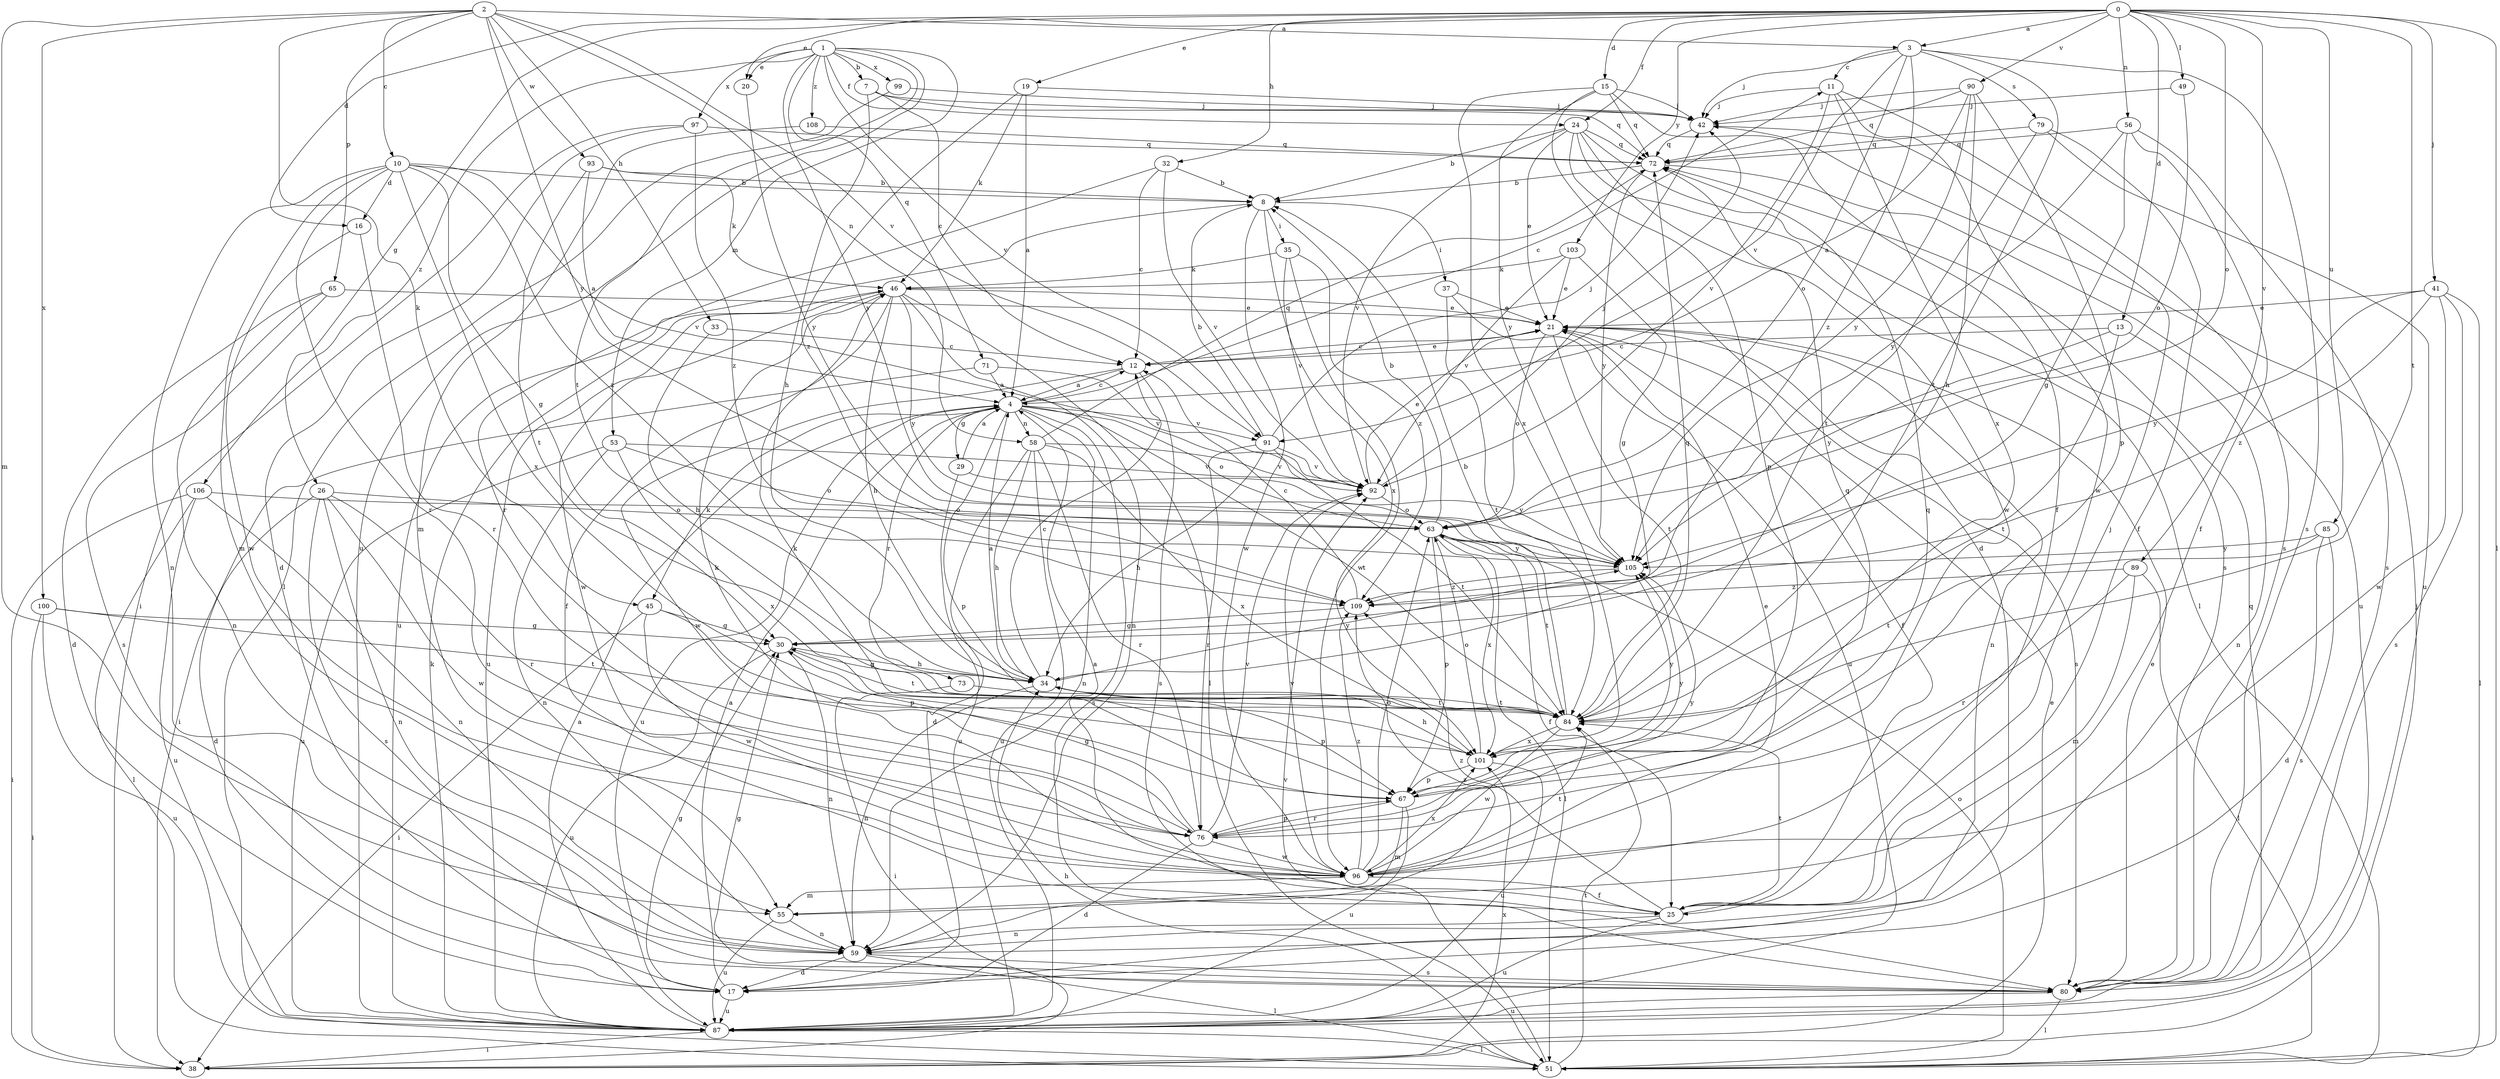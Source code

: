 strict digraph  {
0;
1;
2;
3;
4;
7;
8;
10;
11;
12;
13;
15;
16;
17;
19;
20;
21;
24;
25;
26;
29;
30;
32;
33;
34;
35;
37;
38;
41;
42;
45;
46;
49;
51;
53;
55;
56;
58;
59;
63;
65;
67;
71;
72;
73;
76;
79;
80;
84;
85;
87;
89;
90;
91;
92;
93;
96;
97;
99;
100;
101;
103;
105;
106;
108;
109;
0 -> 3  [label=a];
0 -> 13  [label=d];
0 -> 15  [label=d];
0 -> 16  [label=d];
0 -> 19  [label=e];
0 -> 20  [label=e];
0 -> 24  [label=f];
0 -> 26  [label=g];
0 -> 32  [label=h];
0 -> 41  [label=j];
0 -> 49  [label=l];
0 -> 51  [label=l];
0 -> 56  [label=n];
0 -> 63  [label=o];
0 -> 84  [label=t];
0 -> 85  [label=u];
0 -> 89  [label=v];
0 -> 90  [label=v];
0 -> 103  [label=y];
1 -> 7  [label=b];
1 -> 20  [label=e];
1 -> 24  [label=f];
1 -> 53  [label=m];
1 -> 71  [label=q];
1 -> 84  [label=t];
1 -> 87  [label=u];
1 -> 91  [label=v];
1 -> 97  [label=x];
1 -> 99  [label=x];
1 -> 105  [label=y];
1 -> 106  [label=z];
1 -> 108  [label=z];
2 -> 3  [label=a];
2 -> 10  [label=c];
2 -> 33  [label=h];
2 -> 45  [label=k];
2 -> 55  [label=m];
2 -> 58  [label=n];
2 -> 65  [label=p];
2 -> 91  [label=v];
2 -> 93  [label=w];
2 -> 100  [label=x];
2 -> 105  [label=y];
3 -> 11  [label=c];
3 -> 42  [label=j];
3 -> 63  [label=o];
3 -> 79  [label=s];
3 -> 80  [label=s];
3 -> 84  [label=t];
3 -> 91  [label=v];
3 -> 109  [label=z];
4 -> 11  [label=c];
4 -> 12  [label=c];
4 -> 29  [label=g];
4 -> 45  [label=k];
4 -> 58  [label=n];
4 -> 59  [label=n];
4 -> 63  [label=o];
4 -> 67  [label=p];
4 -> 73  [label=r];
4 -> 80  [label=s];
4 -> 84  [label=t];
4 -> 87  [label=u];
4 -> 91  [label=v];
7 -> 12  [label=c];
7 -> 34  [label=h];
7 -> 42  [label=j];
7 -> 72  [label=q];
8 -> 35  [label=i];
8 -> 37  [label=i];
8 -> 87  [label=u];
8 -> 96  [label=w];
8 -> 101  [label=x];
10 -> 8  [label=b];
10 -> 16  [label=d];
10 -> 30  [label=g];
10 -> 55  [label=m];
10 -> 59  [label=n];
10 -> 76  [label=r];
10 -> 92  [label=v];
10 -> 101  [label=x];
10 -> 109  [label=z];
11 -> 42  [label=j];
11 -> 80  [label=s];
11 -> 92  [label=v];
11 -> 96  [label=w];
11 -> 101  [label=x];
12 -> 4  [label=a];
12 -> 21  [label=e];
12 -> 80  [label=s];
12 -> 96  [label=w];
13 -> 12  [label=c];
13 -> 59  [label=n];
13 -> 84  [label=t];
13 -> 105  [label=y];
15 -> 17  [label=d];
15 -> 25  [label=f];
15 -> 42  [label=j];
15 -> 72  [label=q];
15 -> 101  [label=x];
15 -> 105  [label=y];
16 -> 76  [label=r];
16 -> 96  [label=w];
17 -> 4  [label=a];
17 -> 30  [label=g];
17 -> 87  [label=u];
19 -> 4  [label=a];
19 -> 42  [label=j];
19 -> 46  [label=k];
19 -> 109  [label=z];
20 -> 105  [label=y];
21 -> 12  [label=c];
21 -> 25  [label=f];
21 -> 59  [label=n];
21 -> 63  [label=o];
21 -> 80  [label=s];
21 -> 84  [label=t];
24 -> 8  [label=b];
24 -> 21  [label=e];
24 -> 51  [label=l];
24 -> 67  [label=p];
24 -> 72  [label=q];
24 -> 80  [label=s];
24 -> 92  [label=v];
24 -> 96  [label=w];
25 -> 4  [label=a];
25 -> 42  [label=j];
25 -> 59  [label=n];
25 -> 84  [label=t];
25 -> 87  [label=u];
25 -> 109  [label=z];
26 -> 17  [label=d];
26 -> 59  [label=n];
26 -> 63  [label=o];
26 -> 76  [label=r];
26 -> 80  [label=s];
26 -> 96  [label=w];
29 -> 4  [label=a];
29 -> 87  [label=u];
29 -> 105  [label=y];
30 -> 34  [label=h];
30 -> 59  [label=n];
30 -> 84  [label=t];
30 -> 87  [label=u];
32 -> 8  [label=b];
32 -> 12  [label=c];
32 -> 76  [label=r];
32 -> 92  [label=v];
33 -> 12  [label=c];
33 -> 34  [label=h];
34 -> 4  [label=a];
34 -> 12  [label=c];
34 -> 30  [label=g];
34 -> 59  [label=n];
34 -> 67  [label=p];
34 -> 84  [label=t];
34 -> 105  [label=y];
35 -> 46  [label=k];
35 -> 92  [label=v];
35 -> 96  [label=w];
35 -> 109  [label=z];
37 -> 21  [label=e];
37 -> 84  [label=t];
37 -> 87  [label=u];
38 -> 21  [label=e];
38 -> 42  [label=j];
38 -> 101  [label=x];
41 -> 21  [label=e];
41 -> 51  [label=l];
41 -> 80  [label=s];
41 -> 96  [label=w];
41 -> 105  [label=y];
41 -> 109  [label=z];
42 -> 72  [label=q];
45 -> 30  [label=g];
45 -> 38  [label=i];
45 -> 67  [label=p];
45 -> 96  [label=w];
46 -> 21  [label=e];
46 -> 25  [label=f];
46 -> 34  [label=h];
46 -> 51  [label=l];
46 -> 59  [label=n];
46 -> 87  [label=u];
46 -> 96  [label=w];
46 -> 105  [label=y];
49 -> 42  [label=j];
49 -> 63  [label=o];
51 -> 34  [label=h];
51 -> 63  [label=o];
51 -> 84  [label=t];
51 -> 92  [label=v];
53 -> 59  [label=n];
53 -> 63  [label=o];
53 -> 87  [label=u];
53 -> 92  [label=v];
53 -> 101  [label=x];
55 -> 59  [label=n];
55 -> 87  [label=u];
56 -> 25  [label=f];
56 -> 30  [label=g];
56 -> 72  [label=q];
56 -> 80  [label=s];
56 -> 105  [label=y];
58 -> 17  [label=d];
58 -> 34  [label=h];
58 -> 72  [label=q];
58 -> 76  [label=r];
58 -> 87  [label=u];
58 -> 92  [label=v];
58 -> 101  [label=x];
59 -> 17  [label=d];
59 -> 51  [label=l];
59 -> 80  [label=s];
59 -> 109  [label=z];
63 -> 8  [label=b];
63 -> 25  [label=f];
63 -> 51  [label=l];
63 -> 67  [label=p];
63 -> 84  [label=t];
63 -> 101  [label=x];
63 -> 105  [label=y];
65 -> 17  [label=d];
65 -> 21  [label=e];
65 -> 59  [label=n];
65 -> 80  [label=s];
67 -> 46  [label=k];
67 -> 55  [label=m];
67 -> 72  [label=q];
67 -> 76  [label=r];
67 -> 87  [label=u];
67 -> 105  [label=y];
71 -> 4  [label=a];
71 -> 38  [label=i];
71 -> 92  [label=v];
72 -> 8  [label=b];
72 -> 87  [label=u];
72 -> 105  [label=y];
73 -> 38  [label=i];
73 -> 84  [label=t];
76 -> 17  [label=d];
76 -> 30  [label=g];
76 -> 46  [label=k];
76 -> 67  [label=p];
76 -> 72  [label=q];
76 -> 92  [label=v];
76 -> 96  [label=w];
76 -> 105  [label=y];
79 -> 25  [label=f];
79 -> 72  [label=q];
79 -> 84  [label=t];
79 -> 87  [label=u];
80 -> 21  [label=e];
80 -> 30  [label=g];
80 -> 51  [label=l];
80 -> 87  [label=u];
84 -> 8  [label=b];
84 -> 72  [label=q];
84 -> 96  [label=w];
84 -> 101  [label=x];
85 -> 17  [label=d];
85 -> 80  [label=s];
85 -> 84  [label=t];
85 -> 105  [label=y];
87 -> 4  [label=a];
87 -> 38  [label=i];
87 -> 46  [label=k];
87 -> 51  [label=l];
87 -> 72  [label=q];
89 -> 51  [label=l];
89 -> 55  [label=m];
89 -> 76  [label=r];
89 -> 109  [label=z];
90 -> 4  [label=a];
90 -> 34  [label=h];
90 -> 42  [label=j];
90 -> 67  [label=p];
90 -> 72  [label=q];
90 -> 105  [label=y];
91 -> 8  [label=b];
91 -> 34  [label=h];
91 -> 42  [label=j];
91 -> 76  [label=r];
91 -> 84  [label=t];
91 -> 92  [label=v];
92 -> 21  [label=e];
92 -> 42  [label=j];
92 -> 63  [label=o];
93 -> 4  [label=a];
93 -> 8  [label=b];
93 -> 46  [label=k];
93 -> 84  [label=t];
96 -> 21  [label=e];
96 -> 25  [label=f];
96 -> 55  [label=m];
96 -> 63  [label=o];
96 -> 84  [label=t];
96 -> 92  [label=v];
96 -> 101  [label=x];
96 -> 109  [label=z];
97 -> 17  [label=d];
97 -> 38  [label=i];
97 -> 72  [label=q];
97 -> 109  [label=z];
99 -> 42  [label=j];
99 -> 51  [label=l];
100 -> 30  [label=g];
100 -> 38  [label=i];
100 -> 84  [label=t];
100 -> 87  [label=u];
101 -> 34  [label=h];
101 -> 63  [label=o];
101 -> 67  [label=p];
101 -> 87  [label=u];
101 -> 105  [label=y];
103 -> 21  [label=e];
103 -> 30  [label=g];
103 -> 46  [label=k];
103 -> 92  [label=v];
105 -> 109  [label=z];
106 -> 38  [label=i];
106 -> 51  [label=l];
106 -> 59  [label=n];
106 -> 63  [label=o];
106 -> 87  [label=u];
108 -> 55  [label=m];
108 -> 72  [label=q];
109 -> 12  [label=c];
109 -> 30  [label=g];
}
